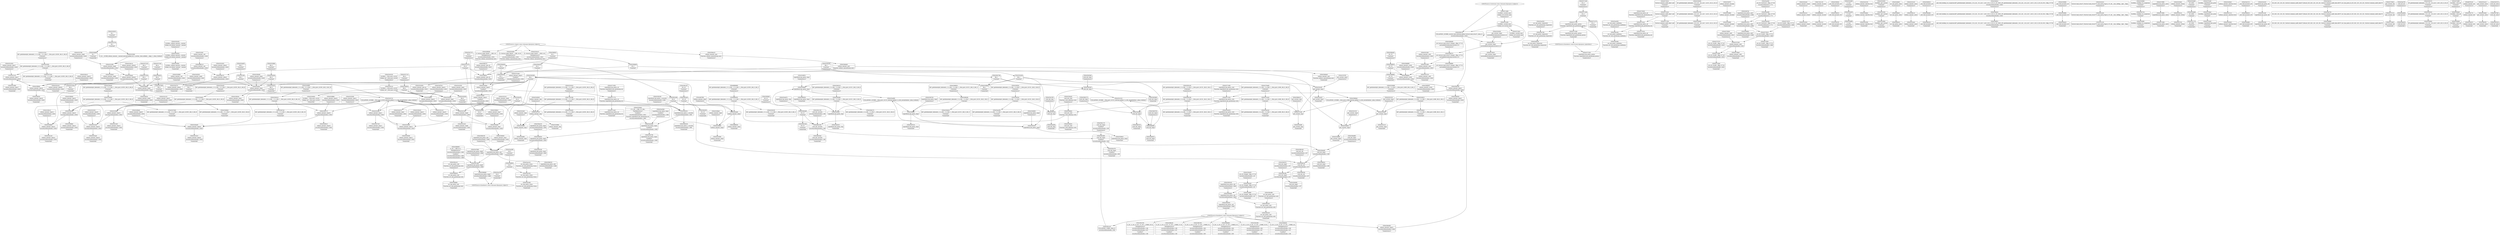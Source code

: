 digraph {
	CE0x55513c0 [shape=record,shape=Mrecord,label="{CE0x55513c0|i64*_getelementptr_inbounds_(_11_x_i64_,_11_x_i64_*___llvm_gcov_ctr205,_i64_0,_i64_9)|*Constant*|*SummSource*}"]
	CE0x556e8e0 [shape=record,shape=Mrecord,label="{CE0x556e8e0|selinux_umount:_mnt|Function::selinux_umount&Arg::mnt::}"]
	CE0x5571700 [shape=record,shape=Mrecord,label="{CE0x5571700|superblock_has_perm:_perms|Function::superblock_has_perm&Arg::perms::}"]
	CE0x5538cc0 [shape=record,shape=Mrecord,label="{CE0x5538cc0|selinux_umount:_tmp14|security/selinux/hooks.c,2650|*SummSource*}"]
	CE0x55abdb0 [shape=record,shape=Mrecord,label="{CE0x55abdb0|avc_has_perm:_tsid|Function::avc_has_perm&Arg::tsid::|*SummSink*}"]
	CE0x55acd50 [shape=record,shape=Mrecord,label="{CE0x55acd50|avc_has_perm:_auditdata|Function::avc_has_perm&Arg::auditdata::|*SummSource*}"]
	CE0x557eb20 [shape=record,shape=Mrecord,label="{CE0x557eb20|get_current:_tmp4|./arch/x86/include/asm/current.h,14|*SummSink*}"]
	CE0x55312a0 [shape=record,shape=Mrecord,label="{CE0x55312a0|cred_sid:_tmp}"]
	CE0x552dc10 [shape=record,shape=Mrecord,label="{CE0x552dc10|selinux_umount:_tobool1|security/selinux/hooks.c,2650|*SummSource*}"]
	CE0x55512e0 [shape=record,shape=Mrecord,label="{CE0x55512e0|i8*_getelementptr_inbounds_(_45_x_i8_,_45_x_i8_*_.str12,_i32_0,_i32_0)|*Constant*}"]
	CE0x5553910 [shape=record,shape=Mrecord,label="{CE0x5553910|i8_1|*Constant*|*SummSource*}"]
	CE0x556d920 [shape=record,shape=Mrecord,label="{CE0x556d920|i32_78|*Constant*}"]
	CE0x5534960 [shape=record,shape=Mrecord,label="{CE0x5534960|selinux_umount:_do.body|*SummSink*}"]
	CE0x556f020 [shape=record,shape=Mrecord,label="{CE0x556f020|i32_1|*Constant*|*SummSource*}"]
	CE0x5572f50 [shape=record,shape=Mrecord,label="{CE0x5572f50|_ret_i32_%call2,_!dbg_!27722|security/selinux/hooks.c,1866|*SummSink*}"]
	CE0x5554a30 [shape=record,shape=Mrecord,label="{CE0x5554a30|selinux_umount:_tmp5|security/selinux/hooks.c,2650}"]
	CE0x55355d0 [shape=record,shape=Mrecord,label="{CE0x55355d0|selinux_umount:_tmp11|security/selinux/hooks.c,2650|*SummSource*}"]
	CE0x5542e10 [shape=record,shape=Mrecord,label="{CE0x5542e10|selinux_umount:_if.end}"]
	CE0x556c2b0 [shape=record,shape=Mrecord,label="{CE0x556c2b0|0:_i32,_4:_i32,_8:_i32,_12:_i32,_:_CMRE_20,24_|*MultipleSource*|security/selinux/hooks.c,196|security/selinux/hooks.c,197|*LoadInst*|security/selinux/hooks.c,196}"]
	CE0x5572610 [shape=record,shape=Mrecord,label="{CE0x5572610|%struct.common_audit_data*_null|*Constant*|*SummSource*}"]
	CE0x55364d0 [shape=record,shape=Mrecord,label="{CE0x55364d0|selinux_umount:_tmp4|security/selinux/hooks.c,2650|*SummSource*}"]
	CE0x4dd8040 [shape=record,shape=Mrecord,label="{CE0x4dd8040|selinux_umount:_tmp2|*SummSink*}"]
	CE0x556e340 [shape=record,shape=Mrecord,label="{CE0x556e340|selinux_umount:_tmp21|security/selinux/hooks.c,2650}"]
	CE0x555ad00 [shape=record,shape=Mrecord,label="{CE0x555ad00|COLLAPSED:_GCMRE___llvm_gcov_ctr151_internal_global_2_x_i64_zeroinitializer:_elem_0:default:}"]
	CE0x5554b80 [shape=record,shape=Mrecord,label="{CE0x5554b80|i64*_getelementptr_inbounds_(_2_x_i64_,_2_x_i64_*___llvm_gcov_ctr98,_i64_0,_i64_1)|*Constant*|*SummSource*}"]
	CE0x55a7a80 [shape=record,shape=Mrecord,label="{CE0x55a7a80|superblock_has_perm:_tmp6|security/selinux/hooks.c,1866}"]
	CE0x556d570 [shape=record,shape=Mrecord,label="{CE0x556d570|_ret_%struct.task_struct*_%tmp4,_!dbg_!27714|./arch/x86/include/asm/current.h,14}"]
	CE0x5540170 [shape=record,shape=Mrecord,label="{CE0x5540170|selinux_umount:_tmp19|security/selinux/hooks.c,2650}"]
	CE0x5594310 [shape=record,shape=Mrecord,label="{CE0x5594310|i64*_getelementptr_inbounds_(_2_x_i64_,_2_x_i64_*___llvm_gcov_ctr151,_i64_0,_i64_0)|*Constant*|*SummSource*}"]
	CE0x55233f0 [shape=record,shape=Mrecord,label="{CE0x55233f0|selinux_umount:_tmp8|security/selinux/hooks.c,2650}"]
	CE0x5570350 [shape=record,shape=Mrecord,label="{CE0x5570350|selinux_umount:_tmp22|*LoadInst*|security/selinux/hooks.c,2652|*SummSink*}"]
	CE0x5538eb0 [shape=record,shape=Mrecord,label="{CE0x5538eb0|superblock_has_perm:_tmp1}"]
	CE0x5528400 [shape=record,shape=Mrecord,label="{CE0x5528400|i8*_getelementptr_inbounds_(_45_x_i8_,_45_x_i8_*_.str12,_i32_0,_i32_0)|*Constant*|*SummSink*}"]
	CE0x5551b10 [shape=record,shape=Mrecord,label="{CE0x5551b10|selinux_umount:_tmp20|security/selinux/hooks.c,2650|*SummSink*}"]
	CE0x553a140 [shape=record,shape=Mrecord,label="{CE0x553a140|selinux_umount:_tmp14|security/selinux/hooks.c,2650|*SummSink*}"]
	CE0x55b2e60 [shape=record,shape=Mrecord,label="{CE0x55b2e60|i64*_getelementptr_inbounds_(_2_x_i64_,_2_x_i64_*___llvm_gcov_ctr131,_i64_0,_i64_1)|*Constant*|*SummSink*}"]
	CE0x55bb880 [shape=record,shape=Mrecord,label="{CE0x55bb880|superblock_has_perm:_tmp6|security/selinux/hooks.c,1866|*SummSink*}"]
	CE0x553a9c0 [shape=record,shape=Mrecord,label="{CE0x553a9c0|i64*_getelementptr_inbounds_(_11_x_i64_,_11_x_i64_*___llvm_gcov_ctr205,_i64_0,_i64_8)|*Constant*}"]
	CE0x5520cd0 [shape=record,shape=Mrecord,label="{CE0x5520cd0|selinux_umount:_tmp1|*SummSource*}"]
	CE0x5543040 [shape=record,shape=Mrecord,label="{CE0x5543040|i64_0|*Constant*|*SummSink*}"]
	CE0x71b1120 [shape=record,shape=Mrecord,label="{CE0x71b1120|selinux_umount:_do.end|*SummSource*}"]
	CE0x55721b0 [shape=record,shape=Mrecord,label="{CE0x55721b0|superblock_has_perm:_perms|Function::superblock_has_perm&Arg::perms::|*SummSource*}"]
	CE0x55534a0 [shape=record,shape=Mrecord,label="{CE0x55534a0|selinux_umount:_tmp16|security/selinux/hooks.c,2650|*SummSink*}"]
	CE0x5558730 [shape=record,shape=Mrecord,label="{CE0x5558730|superblock_has_perm:_tmp2|*SummSource*}"]
	CE0x55590e0 [shape=record,shape=Mrecord,label="{CE0x55590e0|_call_void_mcount()_#3|*SummSource*}"]
	CE0x559cef0 [shape=record,shape=Mrecord,label="{CE0x559cef0|i32_0|*Constant*}"]
	CE0x5543a80 [shape=record,shape=Mrecord,label="{CE0x5543a80|selinux_umount:_tmp2}"]
	CE0x556e1c0 [shape=record,shape=Mrecord,label="{CE0x556e1c0|COLLAPSED:_GCMRE_current_task_external_global_%struct.task_struct*:_elem_0::|security/selinux/hooks.c,2650}"]
	CE0x553a6f0 [shape=record,shape=Mrecord,label="{CE0x553a6f0|i1_true|*Constant*|*SummSink*}"]
	CE0x557ec80 [shape=record,shape=Mrecord,label="{CE0x557ec80|GLOBAL:_current_task|Global_var:current_task}"]
	CE0x5542300 [shape=record,shape=Mrecord,label="{CE0x5542300|selinux_umount:_land.lhs.true|*SummSink*}"]
	CE0x556b240 [shape=record,shape=Mrecord,label="{CE0x556b240|cred_sid:_sid|security/selinux/hooks.c,197}"]
	CE0x554ee70 [shape=record,shape=Mrecord,label="{CE0x554ee70|selinux_umount:_tobool|security/selinux/hooks.c,2650}"]
	CE0x5552500 [shape=record,shape=Mrecord,label="{CE0x5552500|GLOBAL:_get_current|*Constant*}"]
	CE0x556fdf0 [shape=record,shape=Mrecord,label="{CE0x556fdf0|superblock_has_perm:_tmp2}"]
	CE0x5538b90 [shape=record,shape=Mrecord,label="{CE0x5538b90|selinux_umount:_tmp14|security/selinux/hooks.c,2650}"]
	CE0x5534f70 [shape=record,shape=Mrecord,label="{CE0x5534f70|selinux_umount:_do.body|*SummSource*}"]
	CE0x556e630 [shape=record,shape=Mrecord,label="{CE0x556e630|selinux_umount:_tmp21|security/selinux/hooks.c,2650|*SummSink*}"]
	CE0x55437c0 [shape=record,shape=Mrecord,label="{CE0x55437c0|COLLAPSED:_GCMRE___llvm_gcov_ctr205_internal_global_11_x_i64_zeroinitializer:_elem_0:default:}"]
	CE0x55afed0 [shape=record,shape=Mrecord,label="{CE0x55afed0|avc_has_perm:_entry|*SummSource*}"]
	CE0x5533ec0 [shape=record,shape=Mrecord,label="{CE0x5533ec0|i64_3|*Constant*|*SummSink*}"]
	CE0x5539bc0 [shape=record,shape=Mrecord,label="{CE0x5539bc0|selinux_umount:_tmp7|security/selinux/hooks.c,2650|*SummSource*}"]
	CE0x55301f0 [shape=record,shape=Mrecord,label="{CE0x55301f0|i64*_getelementptr_inbounds_(_11_x_i64_,_11_x_i64_*___llvm_gcov_ctr205,_i64_0,_i64_1)|*Constant*|*SummSink*}"]
	CE0x5552c20 [shape=record,shape=Mrecord,label="{CE0x5552c20|selinux_umount:_tmp15|security/selinux/hooks.c,2650|*SummSource*}"]
	CE0x5523c50 [shape=record,shape=Mrecord,label="{CE0x5523c50|selinux_umount:_entry|*SummSource*}"]
	CE0x554f1d0 [shape=record,shape=Mrecord,label="{CE0x554f1d0|selinux_umount:_tmp9|security/selinux/hooks.c,2650|*SummSource*}"]
	CE0x55bb600 [shape=record,shape=Mrecord,label="{CE0x55bb600|8:_i32,_:_CRE_8,12_|*MultipleSource*|security/selinux/hooks.c,1865|*LoadInst*|security/selinux/hooks.c,1865|security/selinux/hooks.c,1866}"]
	CE0x556ccf0 [shape=record,shape=Mrecord,label="{CE0x556ccf0|avc_has_perm:_ssid|Function::avc_has_perm&Arg::ssid::}"]
	CE0x55b0c30 [shape=record,shape=Mrecord,label="{CE0x55b0c30|_call_void_mcount()_#3|*SummSink*}"]
	CE0x55386b0 [shape=record,shape=Mrecord,label="{CE0x55386b0|selinux_umount:_tmp13|security/selinux/hooks.c,2650|*SummSink*}"]
	CE0x5594270 [shape=record,shape=Mrecord,label="{CE0x5594270|i64*_getelementptr_inbounds_(_2_x_i64_,_2_x_i64_*___llvm_gcov_ctr151,_i64_0,_i64_0)|*Constant*|*SummSink*}"]
	CE0x557c6d0 [shape=record,shape=Mrecord,label="{CE0x557c6d0|GLOBAL:_current_task|Global_var:current_task|*SummSource*}"]
	CE0x5555840 [shape=record,shape=Mrecord,label="{CE0x5555840|272:_i8*,_:_CRE_272,280_|*MultipleSource*|*LoadInst*|security/selinux/hooks.c,2652|Function::superblock_has_perm&Arg::sb::|security/selinux/hooks.c,1865}"]
	CE0x554ff70 [shape=record,shape=Mrecord,label="{CE0x554ff70|_call_void_lockdep_rcu_suspicious(i8*_getelementptr_inbounds_(_25_x_i8_,_25_x_i8_*_.str3,_i32_0,_i32_0),_i32_2650,_i8*_getelementptr_inbounds_(_45_x_i8_,_45_x_i8_*_.str12,_i32_0,_i32_0))_#10,_!dbg_!27729|security/selinux/hooks.c,2650|*SummSink*}"]
	CE0x5530a20 [shape=record,shape=Mrecord,label="{CE0x5530a20|_call_void_mcount()_#3|*SummSink*}"]
	CE0x552ca30 [shape=record,shape=Mrecord,label="{CE0x552ca30|%struct.task_struct*_(%struct.task_struct**)*_asm_movq_%gs:$_1:P_,$0_,_r,im,_dirflag_,_fpsr_,_flags_}"]
	CE0x55235b0 [shape=record,shape=Mrecord,label="{CE0x55235b0|0:_i8,_:_GCMR_selinux_umount.__warned_internal_global_i8_0,_section_.data.unlikely_,_align_1:_elem_0:default:}"]
	CE0x5593bd0 [shape=record,shape=Mrecord,label="{CE0x5593bd0|superblock_has_perm:_call|security/selinux/hooks.c,1863}"]
	CE0x5550880 [shape=record,shape=Mrecord,label="{CE0x5550880|GLOBAL:_lockdep_rcu_suspicious|*Constant*|*SummSource*}"]
	CE0x55b1460 [shape=record,shape=Mrecord,label="{CE0x55b1460|i32_0|*Constant*}"]
	CE0x5572910 [shape=record,shape=Mrecord,label="{CE0x5572910|_ret_i32_%call2,_!dbg_!27722|security/selinux/hooks.c,1866}"]
	CE0x5543750 [shape=record,shape=Mrecord,label="{CE0x5543750|selinux_umount:_tmp}"]
	CE0x5572a20 [shape=record,shape=Mrecord,label="{CE0x5572a20|superblock_has_perm:_ad|Function::superblock_has_perm&Arg::ad::}"]
	CE0x55a37d0 [shape=record,shape=Mrecord,label="{CE0x55a37d0|superblock_has_perm:_tmp4|*LoadInst*|security/selinux/hooks.c,1865|*SummSink*}"]
	CE0x55b0700 [shape=record,shape=Mrecord,label="{CE0x55b0700|cred_sid:_tmp3|*SummSource*}"]
	CE0x55b1040 [shape=record,shape=Mrecord,label="{CE0x55b1040|i32_22|*Constant*|*SummSink*}"]
	CE0x554e460 [shape=record,shape=Mrecord,label="{CE0x554e460|cred_sid:_tmp|*SummSink*}"]
	CE0x555cd30 [shape=record,shape=Mrecord,label="{CE0x555cd30|i64*_getelementptr_inbounds_(_11_x_i64_,_11_x_i64_*___llvm_gcov_ctr205,_i64_0,_i64_9)|*Constant*}"]
	CE0x554fe50 [shape=record,shape=Mrecord,label="{CE0x554fe50|_call_void_lockdep_rcu_suspicious(i8*_getelementptr_inbounds_(_25_x_i8_,_25_x_i8_*_.str3,_i32_0,_i32_0),_i32_2650,_i8*_getelementptr_inbounds_(_45_x_i8_,_45_x_i8_*_.str12,_i32_0,_i32_0))_#10,_!dbg_!27729|security/selinux/hooks.c,2650}"]
	CE0x556c910 [shape=record,shape=Mrecord,label="{CE0x556c910|cred_sid:_tmp6|security/selinux/hooks.c,197|*SummSource*}"]
	CE0x5570fd0 [shape=record,shape=Mrecord,label="{CE0x5570fd0|superblock_has_perm:_entry|*SummSource*}"]
	CE0x5571460 [shape=record,shape=Mrecord,label="{CE0x5571460|superblock_has_perm:_cred|Function::superblock_has_perm&Arg::cred::|*SummSource*}"]
	CE0x557c8c0 [shape=record,shape=Mrecord,label="{CE0x557c8c0|GLOBAL:_current_task|Global_var:current_task|*SummSink*}"]
	CE0x5530860 [shape=record,shape=Mrecord,label="{CE0x5530860|_call_void_mcount()_#3}"]
	CE0x5572d00 [shape=record,shape=Mrecord,label="{CE0x5572d00|_ret_i32_%call5,_!dbg_!27742|security/selinux/hooks.c,2652}"]
	CE0x5540810 [shape=record,shape=Mrecord,label="{CE0x5540810|selinux_umount:_tmp19|security/selinux/hooks.c,2650|*SummSink*}"]
	CE0x5528300 [shape=record,shape=Mrecord,label="{CE0x5528300|i8*_getelementptr_inbounds_(_45_x_i8_,_45_x_i8_*_.str12,_i32_0,_i32_0)|*Constant*|*SummSource*}"]
	CE0x5534210 [shape=record,shape=Mrecord,label="{CE0x5534210|selinux_umount:_if.then}"]
	CE0x554f7e0 [shape=record,shape=Mrecord,label="{CE0x554f7e0|selinux_umount:_tmp10|security/selinux/hooks.c,2650|*SummSource*}"]
	CE0x5588da0 [shape=record,shape=Mrecord,label="{CE0x5588da0|COLLAPSED:_GCMRE___llvm_gcov_ctr98_internal_global_2_x_i64_zeroinitializer:_elem_0:default:}"]
	CE0x5550a80 [shape=record,shape=Mrecord,label="{CE0x5550a80|i32_2650|*Constant*}"]
	CE0x55ac920 [shape=record,shape=Mrecord,label="{CE0x55ac920|avc_has_perm:_requested|Function::avc_has_perm&Arg::requested::|*SummSource*}"]
	CE0x556d4d0 [shape=record,shape=Mrecord,label="{CE0x556d4d0|_ret_%struct.task_struct*_%tmp4,_!dbg_!27714|./arch/x86/include/asm/current.h,14|*SummSource*}"]
	CE0x5570cd0 [shape=record,shape=Mrecord,label="{CE0x5570cd0|GLOBAL:_superblock_has_perm|*Constant*|*SummSource*}"]
	CE0x5529900 [shape=record,shape=Mrecord,label="{CE0x5529900|i64*_getelementptr_inbounds_(_11_x_i64_,_11_x_i64_*___llvm_gcov_ctr205,_i64_0,_i64_6)|*Constant*}"]
	CE0x55428f0 [shape=record,shape=Mrecord,label="{CE0x55428f0|i32_0|*Constant*|*SummSink*}"]
	CE0x5558160 [shape=record,shape=Mrecord,label="{CE0x5558160|superblock_has_perm:_s_security|security/selinux/hooks.c,1865|*SummSource*}"]
	CE0x5570180 [shape=record,shape=Mrecord,label="{CE0x5570180|selinux_umount:_tmp22|*LoadInst*|security/selinux/hooks.c,2652|*SummSource*}"]
	CE0x554e4d0 [shape=record,shape=Mrecord,label="{CE0x554e4d0|cred_sid:_tmp2}"]
	CE0x5538e40 [shape=record,shape=Mrecord,label="{CE0x5538e40|i64*_getelementptr_inbounds_(_2_x_i64_,_2_x_i64_*___llvm_gcov_ctr151,_i64_0,_i64_1)|*Constant*|*SummSink*}"]
	CE0x5572790 [shape=record,shape=Mrecord,label="{CE0x5572790|%struct.common_audit_data*_null|*Constant*|*SummSink*}"]
	CE0x556b0c0 [shape=record,shape=Mrecord,label="{CE0x556b0c0|cred_sid:_tmp5|security/selinux/hooks.c,196|*SummSink*}"]
	CE0x55284e0 [shape=record,shape=Mrecord,label="{CE0x55284e0|selinux_umount:_land.lhs.true2|*SummSource*}"]
	CE0x5558dc0 [shape=record,shape=Mrecord,label="{CE0x5558dc0|superblock_has_perm:_tmp3|*SummSink*}"]
	CE0x55543c0 [shape=record,shape=Mrecord,label="{CE0x55543c0|get_current:_tmp4|./arch/x86/include/asm/current.h,14}"]
	CE0x552b9e0 [shape=record,shape=Mrecord,label="{CE0x552b9e0|cred_sid:_cred|Function::cred_sid&Arg::cred::}"]
	CE0x556be40 [shape=record,shape=Mrecord,label="{CE0x556be40|0:_i32,_4:_i32,_8:_i32,_12:_i32,_:_CMRE_12,16_|*MultipleSource*|security/selinux/hooks.c,196|security/selinux/hooks.c,197|*LoadInst*|security/selinux/hooks.c,196}"]
	CE0x5538f20 [shape=record,shape=Mrecord,label="{CE0x5538f20|superblock_has_perm:_tmp1|*SummSource*}"]
	CE0x558e910 [shape=record,shape=Mrecord,label="{CE0x558e910|_call_void_mcount()_#3}"]
	CE0x5571350 [shape=record,shape=Mrecord,label="{CE0x5571350|superblock_has_perm:_cred|Function::superblock_has_perm&Arg::cred::}"]
	CE0x5533fc0 [shape=record,shape=Mrecord,label="{CE0x5533fc0|selinux_umount:_tmp4|security/selinux/hooks.c,2650}"]
	CE0x55b1c70 [shape=record,shape=Mrecord,label="{CE0x55b1c70|cred_sid:_tmp4|*LoadInst*|security/selinux/hooks.c,196|*SummSource*}"]
	CE0x5529420 [shape=record,shape=Mrecord,label="{CE0x5529420|selinux_umount:_tmp12|security/selinux/hooks.c,2650|*SummSource*}"]
	CE0x552ccb0 [shape=record,shape=Mrecord,label="{CE0x552ccb0|superblock_has_perm:_bb}"]
	CE0x5532430 [shape=record,shape=Mrecord,label="{CE0x5532430|selinux_umount:_tmp6|security/selinux/hooks.c,2650|*SummSink*}"]
	CE0x553fb40 [shape=record,shape=Mrecord,label="{CE0x553fb40|selinux_umount:_tmp18|security/selinux/hooks.c,2650}"]
	CE0x55709a0 [shape=record,shape=Mrecord,label="{CE0x55709a0|selinux_umount:_call5|security/selinux/hooks.c,2652|*SummSink*}"]
	CE0x5552c90 [shape=record,shape=Mrecord,label="{CE0x5552c90|selinux_umount:_tmp15|security/selinux/hooks.c,2650|*SummSink*}"]
	CE0x4dd8110 [shape=record,shape=Mrecord,label="{CE0x4dd8110|selinux_umount:_call|security/selinux/hooks.c,2650}"]
	CE0x559caa0 [shape=record,shape=Mrecord,label="{CE0x559caa0|i32_16|*Constant*}"]
	CE0x5535d20 [shape=record,shape=Mrecord,label="{CE0x5535d20|GLOBAL:_selinux_umount.__warned|Global_var:selinux_umount.__warned}"]
	CE0x555a700 [shape=record,shape=Mrecord,label="{CE0x555a700|cred_sid:_tmp|*SummSource*}"]
	CE0x55b1b90 [shape=record,shape=Mrecord,label="{CE0x55b1b90|cred_sid:_tmp4|*LoadInst*|security/selinux/hooks.c,196}"]
	CE0x55acf40 [shape=record,shape=Mrecord,label="{CE0x55acf40|_ret_i32_%retval.0,_!dbg_!27728|security/selinux/avc.c,775|*SummSource*}"]
	CE0x55b01e0 [shape=record,shape=Mrecord,label="{CE0x55b01e0|cred_sid:_tmp2|*SummSink*}"]
	CE0x55531b0 [shape=record,shape=Mrecord,label="{CE0x55531b0|selinux_umount:_tmp16|security/selinux/hooks.c,2650}"]
	CE0x5533a50 [shape=record,shape=Mrecord,label="{CE0x5533a50|i64*_getelementptr_inbounds_(_11_x_i64_,_11_x_i64_*___llvm_gcov_ctr205,_i64_0,_i64_0)|*Constant*|*SummSink*}"]
	CE0x556b780 [shape=record,shape=Mrecord,label="{CE0x556b780|0:_i32,_4:_i32,_8:_i32,_12:_i32,_:_CMRE_0,4_|*MultipleSource*|security/selinux/hooks.c,196|security/selinux/hooks.c,197|*LoadInst*|security/selinux/hooks.c,196}"]
	CE0x5537a20 [shape=record,shape=Mrecord,label="{CE0x5537a20|i64_5|*Constant*|*SummSource*}"]
	CE0x556c980 [shape=record,shape=Mrecord,label="{CE0x556c980|cred_sid:_tmp6|security/selinux/hooks.c,197|*SummSink*}"]
	CE0x5572020 [shape=record,shape=Mrecord,label="{CE0x5572020|superblock_has_perm:_ad|Function::superblock_has_perm&Arg::ad::|*SummSink*}"]
	CE0x552b2b0 [shape=record,shape=Mrecord,label="{CE0x552b2b0|get_current:_tmp4|./arch/x86/include/asm/current.h,14|*SummSource*}"]
	CE0x5572280 [shape=record,shape=Mrecord,label="{CE0x5572280|superblock_has_perm:_perms|Function::superblock_has_perm&Arg::perms::|*SummSink*}"]
	CE0x5570e40 [shape=record,shape=Mrecord,label="{CE0x5570e40|GLOBAL:_superblock_has_perm|*Constant*|*SummSink*}"]
	CE0x5535e30 [shape=record,shape=Mrecord,label="{CE0x5535e30|GLOBAL:_selinux_umount.__warned|Global_var:selinux_umount.__warned|*SummSource*}"]
	CE0x55aced0 [shape=record,shape=Mrecord,label="{CE0x55aced0|avc_has_perm:_auditdata|Function::avc_has_perm&Arg::auditdata::|*SummSink*}"]
	CE0x71b1210 [shape=record,shape=Mrecord,label="{CE0x71b1210|selinux_umount:_do.end|*SummSink*}"]
	CE0x55b0170 [shape=record,shape=Mrecord,label="{CE0x55b0170|cred_sid:_tmp2|*SummSource*}"]
	CE0x5553330 [shape=record,shape=Mrecord,label="{CE0x5553330|selinux_umount:_tmp16|security/selinux/hooks.c,2650|*SummSource*}"]
	CE0x5588e10 [shape=record,shape=Mrecord,label="{CE0x5588e10|get_current:_tmp|*SummSource*}"]
	CE0x55a3390 [shape=record,shape=Mrecord,label="{CE0x55a3390|superblock_has_perm:_tmp4|*LoadInst*|security/selinux/hooks.c,1865}"]
	CE0x55308d0 [shape=record,shape=Mrecord,label="{CE0x55308d0|_call_void_mcount()_#3|*SummSource*}"]
	CE0x556f8c0 [shape=record,shape=Mrecord,label="{CE0x556f8c0|selinux_umount:_mnt_sb|security/selinux/hooks.c,2652}"]
	CE0x556f3d0 [shape=record,shape=Mrecord,label="{CE0x556f3d0|8:_%struct.super_block*,_:_CRE_0,8_|*MultipleSource*|security/selinux/hooks.c,2652|Function::selinux_umount&Arg::mnt::}"]
	CE0x5542230 [shape=record,shape=Mrecord,label="{CE0x5542230|selinux_umount:_land.lhs.true|*SummSource*}"]
	CE0x55b2ce0 [shape=record,shape=Mrecord,label="{CE0x55b2ce0|i64*_getelementptr_inbounds_(_2_x_i64_,_2_x_i64_*___llvm_gcov_ctr131,_i64_0,_i64_1)|*Constant*|*SummSource*}"]
	CE0x556eeb0 [shape=record,shape=Mrecord,label="{CE0x556eeb0|i32_1|*Constant*}"]
	CE0x55acc00 [shape=record,shape=Mrecord,label="{CE0x55acc00|avc_has_perm:_auditdata|Function::avc_has_perm&Arg::auditdata::}"]
	CE0x55508f0 [shape=record,shape=Mrecord,label="{CE0x55508f0|GLOBAL:_lockdep_rcu_suspicious|*Constant*|*SummSink*}"]
	CE0x557ee30 [shape=record,shape=Mrecord,label="{CE0x557ee30|i64*_getelementptr_inbounds_(_2_x_i64_,_2_x_i64_*___llvm_gcov_ctr98,_i64_0,_i64_0)|*Constant*}"]
	CE0x5532190 [shape=record,shape=Mrecord,label="{CE0x5532190|selinux_umount:_tmp6|security/selinux/hooks.c,2650}"]
	CE0x5571ae0 [shape=record,shape=Mrecord,label="{CE0x5571ae0|superblock_has_perm:_sb|Function::superblock_has_perm&Arg::sb::|*SummSink*}"]
	CE0x55af540 [shape=record,shape=Mrecord,label="{CE0x55af540|i64*_getelementptr_inbounds_(_2_x_i64_,_2_x_i64_*___llvm_gcov_ctr131,_i64_0,_i64_0)|*Constant*}"]
	CE0x55a7970 [shape=record,shape=Mrecord,label="{CE0x55a7970|superblock_has_perm:_call2|security/selinux/hooks.c,1866}"]
	CE0x5552800 [shape=record,shape=Mrecord,label="{CE0x5552800|GLOBAL:_get_current|*Constant*|*SummSink*}"]
	CE0x55bab20 [shape=record,shape=Mrecord,label="{CE0x55bab20|superblock_has_perm:_tmp5|security/selinux/hooks.c,1865}"]
	CE0x554f6b0 [shape=record,shape=Mrecord,label="{CE0x554f6b0|selinux_umount:_tmp10|security/selinux/hooks.c,2650}"]
	CE0x5551550 [shape=record,shape=Mrecord,label="{CE0x5551550|i64*_getelementptr_inbounds_(_11_x_i64_,_11_x_i64_*___llvm_gcov_ctr205,_i64_0,_i64_9)|*Constant*|*SummSink*}"]
	CE0x55550e0 [shape=record,shape=Mrecord,label="{CE0x55550e0|get_current:_tmp2}"]
	CE0x55afd90 [shape=record,shape=Mrecord,label="{CE0x55afd90|i32_(i32,_i32,_i16,_i32,_%struct.common_audit_data*)*_bitcast_(i32_(i32,_i32,_i16,_i32,_%struct.common_audit_data.495*)*_avc_has_perm_to_i32_(i32,_i32,_i16,_i32,_%struct.common_audit_data*)*)|*Constant*|*SummSink*}"]
	CE0x556da40 [shape=record,shape=Mrecord,label="{CE0x556da40|i32_78|*Constant*|*SummSource*}"]
	CE0x5558c30 [shape=record,shape=Mrecord,label="{CE0x5558c30|superblock_has_perm:_tmp3}"]
	CE0x556b940 [shape=record,shape=Mrecord,label="{CE0x556b940|0:_i32,_4:_i32,_8:_i32,_12:_i32,_:_CMRE_4,8_|*MultipleSource*|security/selinux/hooks.c,196|security/selinux/hooks.c,197|*LoadInst*|security/selinux/hooks.c,196}"]
	CE0x5533c30 [shape=record,shape=Mrecord,label="{CE0x5533c30|selinux_umount:_tobool1|security/selinux/hooks.c,2650|*SummSink*}"]
	CE0x55351c0 [shape=record,shape=Mrecord,label="{CE0x55351c0|selinux_umount:_tmp10|security/selinux/hooks.c,2650|*SummSink*}"]
	CE0x5573720 [shape=record,shape=Mrecord,label="{CE0x5573720|get_current:_bb}"]
	CE0x556aa80 [shape=record,shape=Mrecord,label="{CE0x556aa80|cred_sid:_tmp5|security/selinux/hooks.c,196}"]
	CE0x5524be0 [shape=record,shape=Mrecord,label="{CE0x5524be0|selinux_umount:_land.lhs.true}"]
	CE0x556dc10 [shape=record,shape=Mrecord,label="{CE0x556dc10|selinux_umount:_mnt_sb|security/selinux/hooks.c,2652|*SummSource*}"]
	CE0x55591f0 [shape=record,shape=Mrecord,label="{CE0x55591f0|_call_void_mcount()_#3|*SummSink*}"]
	CE0x55b2780 [shape=record,shape=Mrecord,label="{CE0x55b2780|i64_1|*Constant*}"]
	CE0x5534c80 [shape=record,shape=Mrecord,label="{CE0x5534c80|i64_1|*Constant*}"]
	CE0x55432f0 [shape=record,shape=Mrecord,label="{CE0x55432f0|selinux_umount:_tmp5|security/selinux/hooks.c,2650|*SummSource*}"]
	CE0x55aea20 [shape=record,shape=Mrecord,label="{CE0x55aea20|cred_sid:_bb|*SummSink*}"]
	CE0x5526da0 [shape=record,shape=Mrecord,label="{CE0x5526da0|selinux_umount:_tmp3|*SummSource*}"]
	CE0x55b0b20 [shape=record,shape=Mrecord,label="{CE0x55b0b20|_call_void_mcount()_#3|*SummSource*}"]
	CE0x5550e80 [shape=record,shape=Mrecord,label="{CE0x5550e80|i32_2650|*Constant*|*SummSource*}"]
	CE0x5554880 [shape=record,shape=Mrecord,label="{CE0x5554880|get_current:_tmp3|*SummSink*}"]
	CE0x55b1d70 [shape=record,shape=Mrecord,label="{CE0x55b1d70|cred_sid:_tmp4|*LoadInst*|security/selinux/hooks.c,196|*SummSink*}"]
	CE0x5533990 [shape=record,shape=Mrecord,label="{CE0x5533990|selinux_umount:_tmp|*SummSink*}"]
	CE0x5540410 [shape=record,shape=Mrecord,label="{CE0x5540410|i64*_getelementptr_inbounds_(_11_x_i64_,_11_x_i64_*___llvm_gcov_ctr205,_i64_0,_i64_10)|*Constant*}"]
	CE0x5572b30 [shape=record,shape=Mrecord,label="{CE0x5572b30|superblock_has_perm:_ad|Function::superblock_has_perm&Arg::ad::|*SummSource*}"]
	CE0x556ea10 [shape=record,shape=Mrecord,label="{CE0x556ea10|selinux_umount:_mnt|Function::selinux_umount&Arg::mnt::|*SummSource*}"]
	CE0x556b9d0 [shape=record,shape=Mrecord,label="{CE0x556b9d0|0:_i32,_4:_i32,_8:_i32,_12:_i32,_:_CMRE_8,12_|*MultipleSource*|security/selinux/hooks.c,196|security/selinux/hooks.c,197|*LoadInst*|security/selinux/hooks.c,196}"]
	CE0x5550640 [shape=record,shape=Mrecord,label="{CE0x5550640|i8*_getelementptr_inbounds_(_25_x_i8_,_25_x_i8_*_.str3,_i32_0,_i32_0)|*Constant*|*SummSink*}"]
	CE0x5553e10 [shape=record,shape=Mrecord,label="{CE0x5553e10|8:_%struct.super_block*,_:_CRE_8,16_|*MultipleSource*|security/selinux/hooks.c,2652|Function::selinux_umount&Arg::mnt::}"]
	CE0x554e2e0 [shape=record,shape=Mrecord,label="{CE0x554e2e0|i64*_getelementptr_inbounds_(_2_x_i64_,_2_x_i64_*___llvm_gcov_ctr98,_i64_0,_i64_0)|*Constant*|*SummSink*}"]
	CE0x554e540 [shape=record,shape=Mrecord,label="{CE0x554e540|cred_sid:_tmp1}"]
	CE0x55375a0 [shape=record,shape=Mrecord,label="{CE0x55375a0|i64_4|*Constant*|*SummSource*}"]
	CE0x5540a00 [shape=record,shape=Mrecord,label="{CE0x5540a00|selinux_umount:_tmp20|security/selinux/hooks.c,2650}"]
	CE0x5573190 [shape=record,shape=Mrecord,label="{CE0x5573190|get_current:_tmp}"]
	CE0x5533bc0 [shape=record,shape=Mrecord,label="{CE0x5533bc0|i64*_getelementptr_inbounds_(_2_x_i64_,_2_x_i64_*___llvm_gcov_ctr98,_i64_0,_i64_1)|*Constant*|*SummSink*}"]
	CE0x5570850 [shape=record,shape=Mrecord,label="{CE0x5570850|selinux_umount:_call5|security/selinux/hooks.c,2652|*SummSource*}"]
	CE0x5550320 [shape=record,shape=Mrecord,label="{CE0x5550320|i8*_getelementptr_inbounds_(_25_x_i8_,_25_x_i8_*_.str3,_i32_0,_i32_0)|*Constant*}"]
	CE0x55bb520 [shape=record,shape=Mrecord,label="{CE0x55bb520|superblock_has_perm:_sid1|security/selinux/hooks.c,1866|*SummSink*}"]
	CE0x4dd7fd0 [shape=record,shape=Mrecord,label="{CE0x4dd7fd0|selinux_umount:_tmp2|*SummSource*}"]
	CE0x552d5e0 [shape=record,shape=Mrecord,label="{CE0x552d5e0|selinux_umount:_tmp8|security/selinux/hooks.c,2650|*SummSink*}"]
	CE0x5552630 [shape=record,shape=Mrecord,label="{CE0x5552630|GLOBAL:_get_current|*Constant*|*SummSource*}"]
	CE0x554e7c0 [shape=record,shape=Mrecord,label="{CE0x554e7c0|_call_void_mcount()_#3|*SummSource*}"]
	CE0x557abf0 [shape=record,shape=Mrecord,label="{CE0x557abf0|GLOBAL:_cred_sid|*Constant*|*SummSource*}"]
	CE0x552bb20 [shape=record,shape=Mrecord,label="{CE0x552bb20|cred_sid:_cred|Function::cred_sid&Arg::cred::|*SummSink*}"]
	CE0x552daa0 [shape=record,shape=Mrecord,label="{CE0x552daa0|selinux_umount:_tobool1|security/selinux/hooks.c,2650}"]
	CE0x553ad80 [shape=record,shape=Mrecord,label="{CE0x553ad80|selinux_umount:_tmp1|*SummSink*}"]
	CE0x5558d00 [shape=record,shape=Mrecord,label="{CE0x5558d00|superblock_has_perm:_tmp3|*SummSource*}"]
	CE0x556c4d0 [shape=record,shape=Mrecord,label="{CE0x556c4d0|cred_sid:_tmp6|security/selinux/hooks.c,197}"]
	CE0x5524b70 [shape=record,shape=Mrecord,label="{CE0x5524b70|selinux_umount:_bb|*SummSink*}"]
	CE0x5551990 [shape=record,shape=Mrecord,label="{CE0x5551990|selinux_umount:_tmp17|security/selinux/hooks.c,2650|*SummSink*}"]
	CE0x556dd90 [shape=record,shape=Mrecord,label="{CE0x556dd90|selinux_umount:_cred4|security/selinux/hooks.c,2650|*SummSource*}"]
	CE0x55b0fa0 [shape=record,shape=Mrecord,label="{CE0x55b0fa0|i32_22|*Constant*|*SummSource*}"]
	CE0x5543830 [shape=record,shape=Mrecord,label="{CE0x5543830|selinux_umount:_tmp|*SummSource*}"]
	CE0x55badb0 [shape=record,shape=Mrecord,label="{CE0x55badb0|superblock_has_perm:_sid1|security/selinux/hooks.c,1866}"]
	CE0x5532890 [shape=record,shape=Mrecord,label="{CE0x5532890|selinux_umount:_tmp3|*SummSink*}"]
	CE0x55587a0 [shape=record,shape=Mrecord,label="{CE0x55587a0|superblock_has_perm:_tmp2|*SummSink*}"]
	CE0x55af9c0 [shape=record,shape=Mrecord,label="{CE0x55af9c0|avc_has_perm:_entry}"]
	CE0x5550570 [shape=record,shape=Mrecord,label="{CE0x5550570|i8*_getelementptr_inbounds_(_25_x_i8_,_25_x_i8_*_.str3,_i32_0,_i32_0)|*Constant*|*SummSource*}"]
	CE0x5571e70 [shape=record,shape=Mrecord,label="{CE0x5571e70|i32_4|*Constant*|*SummSink*}"]
	CE0x5530260 [shape=record,shape=Mrecord,label="{CE0x5530260|i64_1|*Constant*}"]
	CE0x5551170 [shape=record,shape=Mrecord,label="{CE0x5551170|i32_2650|*Constant*|*SummSink*}"]
	"CONST[source:2(external),value:2(dynamic)][purpose:{subject}]"
	CE0x55af5e0 [shape=record,shape=Mrecord,label="{CE0x55af5e0|i64*_getelementptr_inbounds_(_2_x_i64_,_2_x_i64_*___llvm_gcov_ctr131,_i64_0,_i64_0)|*Constant*|*SummSource*}"]
	CE0x5571770 [shape=record,shape=Mrecord,label="{CE0x5571770|superblock_has_perm:_sb|Function::superblock_has_perm&Arg::sb::}"]
	CE0x552ba50 [shape=record,shape=Mrecord,label="{CE0x552ba50|cred_sid:_cred|Function::cred_sid&Arg::cred::|*SummSource*}"]
	CE0x5540ba0 [shape=record,shape=Mrecord,label="{CE0x5540ba0|selinux_umount:_tmp20|security/selinux/hooks.c,2650|*SummSource*}"]
	CE0x55b1500 [shape=record,shape=Mrecord,label="{CE0x55b1500|cred_sid:_security|security/selinux/hooks.c,196}"]
	CE0x5537840 [shape=record,shape=Mrecord,label="{CE0x5537840|i64*_getelementptr_inbounds_(_11_x_i64_,_11_x_i64_*___llvm_gcov_ctr205,_i64_0,_i64_6)|*Constant*|*SummSink*}"]
	CE0x5550750 [shape=record,shape=Mrecord,label="{CE0x5550750|GLOBAL:_lockdep_rcu_suspicious|*Constant*}"]
	CE0x5588350 [shape=record,shape=Mrecord,label="{CE0x5588350|superblock_has_perm:_tmp1|*SummSink*}"]
	CE0x55244a0 [shape=record,shape=Mrecord,label="{CE0x55244a0|selinux_umount:_entry|*SummSink*}"]
	CE0x5572d70 [shape=record,shape=Mrecord,label="{CE0x5572d70|_ret_i32_%call2,_!dbg_!27722|security/selinux/hooks.c,1866|*SummSource*}"]
	CE0x556ce50 [shape=record,shape=Mrecord,label="{CE0x556ce50|avc_has_perm:_ssid|Function::avc_has_perm&Arg::ssid::|*SummSink*}"]
	CE0x55afc20 [shape=record,shape=Mrecord,label="{CE0x55afc20|i32_(i32,_i32,_i16,_i32,_%struct.common_audit_data*)*_bitcast_(i32_(i32,_i32,_i16,_i32,_%struct.common_audit_data.495*)*_avc_has_perm_to_i32_(i32,_i32,_i16,_i32,_%struct.common_audit_data*)*)|*Constant*|*SummSource*}"]
	CE0x55ae440 [shape=record,shape=Mrecord,label="{CE0x55ae440|_ret_i32_%retval.0,_!dbg_!27728|security/selinux/avc.c,775|*SummSink*}"]
	CE0x552cb10 [shape=record,shape=Mrecord,label="{CE0x552cb10|%struct.task_struct*_(%struct.task_struct**)*_asm_movq_%gs:$_1:P_,$0_,_r,im,_dirflag_,_fpsr_,_flags_|*SummSource*}"]
	CE0x55406f0 [shape=record,shape=Mrecord,label="{CE0x55406f0|i64*_getelementptr_inbounds_(_11_x_i64_,_11_x_i64_*___llvm_gcov_ctr205,_i64_0,_i64_10)|*Constant*|*SummSource*}"]
	CE0x55385d0 [shape=record,shape=Mrecord,label="{CE0x55385d0|selinux_umount:_tmp13|security/selinux/hooks.c,2650}"]
	CE0x556abe0 [shape=record,shape=Mrecord,label="{CE0x556abe0|i32_1|*Constant*}"]
	CE0x55b3180 [shape=record,shape=Mrecord,label="{CE0x55b3180|i64*_getelementptr_inbounds_(_2_x_i64_,_2_x_i64_*___llvm_gcov_ctr131,_i64_0,_i64_1)|*Constant*}"]
	CE0x5553da0 [shape=record,shape=Mrecord,label="{CE0x5553da0|selinux_umount:_tmp22|*LoadInst*|security/selinux/hooks.c,2652}"]
	CE0x55407a0 [shape=record,shape=Mrecord,label="{CE0x55407a0|i64*_getelementptr_inbounds_(_11_x_i64_,_11_x_i64_*___llvm_gcov_ctr205,_i64_0,_i64_10)|*Constant*|*SummSink*}"]
	CE0x556b1d0 [shape=record,shape=Mrecord,label="{CE0x556b1d0|cred_sid:_sid|security/selinux/hooks.c,197|*SummSource*}"]
	CE0x55ac1f0 [shape=record,shape=Mrecord,label="{CE0x55ac1f0|i16_5|*Constant*|*SummSink*}"]
	CE0x5551eb0 [shape=record,shape=Mrecord,label="{CE0x5551eb0|selinux_umount:_call3|security/selinux/hooks.c,2650}"]
	CE0x55734a0 [shape=record,shape=Mrecord,label="{CE0x55734a0|_ret_i32_%call5,_!dbg_!27742|security/selinux/hooks.c,2652|*SummSink*}"]
	CE0x5538940 [shape=record,shape=Mrecord,label="{CE0x5538940|i64*_getelementptr_inbounds_(_11_x_i64_,_11_x_i64_*___llvm_gcov_ctr205,_i64_0,_i64_8)|*Constant*|*SummSink*}"]
	"CONST[source:0(mediator),value:2(dynamic)][purpose:{object}]"
	CE0x55b04d0 [shape=record,shape=Mrecord,label="{CE0x55b04d0|i32_22|*Constant*}"]
	CE0x5533db0 [shape=record,shape=Mrecord,label="{CE0x5533db0|i64_3|*Constant*|*SummSource*}"]
	CE0x6b96820 [shape=record,shape=Mrecord,label="{CE0x6b96820|selinux_umount:_do.end}"]
	CE0x55ae5f0 [shape=record,shape=Mrecord,label="{CE0x55ae5f0|i64*_getelementptr_inbounds_(_2_x_i64_,_2_x_i64_*___llvm_gcov_ctr131,_i64_0,_i64_0)|*Constant*|*SummSink*}"]
	CE0x55547e0 [shape=record,shape=Mrecord,label="{CE0x55547e0|get_current:_tmp3|*SummSource*}"]
	CE0x55ac6d0 [shape=record,shape=Mrecord,label="{CE0x55ac6d0|_ret_i32_%retval.0,_!dbg_!27728|security/selinux/avc.c,775}"]
	CE0x554dc50 [shape=record,shape=Mrecord,label="{CE0x554dc50|superblock_has_perm:_tmp|*SummSink*}"]
	CE0x553a580 [shape=record,shape=Mrecord,label="{CE0x553a580|i1_true|*Constant*|*SummSource*}"]
	"CONST[source:1(input),value:2(dynamic)][purpose:{object}]"
	CE0x55ac7b0 [shape=record,shape=Mrecord,label="{CE0x55ac7b0|avc_has_perm:_requested|Function::avc_has_perm&Arg::requested::}"]
	CE0x55b00c0 [shape=record,shape=Mrecord,label="{CE0x55b00c0|avc_has_perm:_entry|*SummSink*}"]
	CE0x5588580 [shape=record,shape=Mrecord,label="{CE0x5588580|i64*_getelementptr_inbounds_(_2_x_i64_,_2_x_i64_*___llvm_gcov_ctr151,_i64_0,_i64_1)|*Constant*}"]
	CE0x55acb90 [shape=record,shape=Mrecord,label="{CE0x55acb90|cred_sid:_bb}"]
	CE0x5552bb0 [shape=record,shape=Mrecord,label="{CE0x5552bb0|selinux_umount:_tmp15|security/selinux/hooks.c,2650}"]
	CE0x55354a0 [shape=record,shape=Mrecord,label="{CE0x55354a0|selinux_umount:_tmp11|security/selinux/hooks.c,2650}"]
	CE0x5552a10 [shape=record,shape=Mrecord,label="{CE0x5552a10|get_current:_entry|*SummSource*}"]
	CE0x5551fe0 [shape=record,shape=Mrecord,label="{CE0x5551fe0|selinux_umount:_call3|security/selinux/hooks.c,2650|*SummSource*}"]
	CE0x5520c60 [shape=record,shape=Mrecord,label="{CE0x5520c60|selinux_umount:_tmp1}"]
	CE0x55292f0 [shape=record,shape=Mrecord,label="{CE0x55292f0|selinux_umount:_tmp12|security/selinux/hooks.c,2650}"]
	CE0x55baa50 [shape=record,shape=Mrecord,label="{CE0x55baa50|i32_1|*Constant*}"]
	CE0x55b1230 [shape=record,shape=Mrecord,label="{CE0x55b1230|cred_sid:_security|security/selinux/hooks.c,196|*SummSource*}"]
	CE0x55abc40 [shape=record,shape=Mrecord,label="{CE0x55abc40|avc_has_perm:_requested|Function::avc_has_perm&Arg::requested::|*SummSink*}"]
	CE0x5526d30 [shape=record,shape=Mrecord,label="{CE0x5526d30|selinux_umount:_tmp3}"]
	CE0x55a7b90 [shape=record,shape=Mrecord,label="{CE0x55a7b90|superblock_has_perm:_tmp6|security/selinux/hooks.c,1866|*SummSource*}"]
	CE0x5526ba0 [shape=record,shape=Mrecord,label="{CE0x5526ba0|i64_1|*Constant*|*SummSink*}"]
	CE0x556d9d0 [shape=record,shape=Mrecord,label="{CE0x556d9d0|i32_78|*Constant*|*SummSink*}"]
	CE0x5552150 [shape=record,shape=Mrecord,label="{CE0x5552150|selinux_umount:_call3|security/selinux/hooks.c,2650|*SummSink*}"]
	CE0x55365e0 [shape=record,shape=Mrecord,label="{CE0x55365e0|selinux_umount:_tmp4|security/selinux/hooks.c,2650|*SummSink*}"]
	CE0x554f2e0 [shape=record,shape=Mrecord,label="{CE0x554f2e0|selinux_umount:_tmp9|security/selinux/hooks.c,2650|*SummSink*}"]
	CE0x5537530 [shape=record,shape=Mrecord,label="{CE0x5537530|i64_5|*Constant*}"]
	CE0x5559010 [shape=record,shape=Mrecord,label="{CE0x5559010|_call_void_mcount()_#3}"]
	CE0x555a650 [shape=record,shape=Mrecord,label="{CE0x555a650|i64_2|*Constant*|*SummSource*}"]
	CE0x554f0d0 [shape=record,shape=Mrecord,label="{CE0x554f0d0|selinux_umount:_tmp9|security/selinux/hooks.c,2650}"]
	CE0x552b7e0 [shape=record,shape=Mrecord,label="{CE0x552b7e0|cred_sid:_entry|*SummSink*}"]
	CE0x55797f0 [shape=record,shape=Mrecord,label="{CE0x55797f0|get_current:_tmp1|*SummSource*}"]
	CE0x55b2940 [shape=record,shape=Mrecord,label="{CE0x55b2940|cred_sid:_tmp1|*SummSource*}"]
	CE0x552da10 [shape=record,shape=Mrecord,label="{CE0x552da10|i64_4|*Constant*}"]
	CE0x55425d0 [shape=record,shape=Mrecord,label="{CE0x55425d0|superblock_has_perm:_bb|*SummSink*}"]
	CE0x5555150 [shape=record,shape=Mrecord,label="{CE0x5555150|get_current:_tmp2|*SummSource*}"]
	CE0x55ac3c0 [shape=record,shape=Mrecord,label="{CE0x55ac3c0|avc_has_perm:_tclass|Function::avc_has_perm&Arg::tclass::|*SummSource*}"]
	CE0x5522110 [shape=record,shape=Mrecord,label="{CE0x5522110|selinux_umount:_land.lhs.true2}"]
	CE0x556d680 [shape=record,shape=Mrecord,label="{CE0x556d680|_ret_%struct.task_struct*_%tmp4,_!dbg_!27714|./arch/x86/include/asm/current.h,14|*SummSink*}"]
	CE0x554fec0 [shape=record,shape=Mrecord,label="{CE0x554fec0|_call_void_lockdep_rcu_suspicious(i8*_getelementptr_inbounds_(_25_x_i8_,_25_x_i8_*_.str3,_i32_0,_i32_0),_i32_2650,_i8*_getelementptr_inbounds_(_45_x_i8_,_45_x_i8_*_.str12,_i32_0,_i32_0))_#10,_!dbg_!27729|security/selinux/hooks.c,2650|*SummSource*}"]
	CE0x55249b0 [shape=record,shape=Mrecord,label="{CE0x55249b0|selinux_umount:_do.body}"]
	CE0x55245c0 [shape=record,shape=Mrecord,label="{CE0x55245c0|i64*_getelementptr_inbounds_(_11_x_i64_,_11_x_i64_*___llvm_gcov_ctr205,_i64_0,_i64_0)|*Constant*|*SummSource*}"]
	CE0x556d050 [shape=record,shape=Mrecord,label="{CE0x556d050|avc_has_perm:_tsid|Function::avc_has_perm&Arg::tsid::}"]
	CE0x71b1280 [shape=record,shape=Mrecord,label="{CE0x71b1280|i64*_getelementptr_inbounds_(_11_x_i64_,_11_x_i64_*___llvm_gcov_ctr205,_i64_0,_i64_0)|*Constant*}"]
	CE0x5570760 [shape=record,shape=Mrecord,label="{CE0x5570760|selinux_umount:_call5|security/selinux/hooks.c,2652}"]
	CE0x555ac90 [shape=record,shape=Mrecord,label="{CE0x555ac90|superblock_has_perm:_tmp}"]
	CE0x55b16a0 [shape=record,shape=Mrecord,label="{CE0x55b16a0|cred_sid:_security|security/selinux/hooks.c,196|*SummSink*}"]
	CE0x5593c40 [shape=record,shape=Mrecord,label="{CE0x5593c40|superblock_has_perm:_call|security/selinux/hooks.c,1863|*SummSource*}"]
	CE0x55b1a10 [shape=record,shape=Mrecord,label="{CE0x55b1a10|COLLAPSED:_CMRE:_elem_0::|security/selinux/hooks.c,196}"]
	CE0x5558080 [shape=record,shape=Mrecord,label="{CE0x5558080|GLOBAL:_cred_sid|*Constant*|*SummSink*}"]
	CE0x5529590 [shape=record,shape=Mrecord,label="{CE0x5529590|selinux_umount:_tmp12|security/selinux/hooks.c,2650|*SummSink*}"]
	CE0x553a450 [shape=record,shape=Mrecord,label="{CE0x553a450|i1_true|*Constant*}"]
	CE0x55b0810 [shape=record,shape=Mrecord,label="{CE0x55b0810|cred_sid:_tmp3|*SummSink*}"]
	CE0x55431c0 [shape=record,shape=Mrecord,label="{CE0x55431c0|GLOBAL:___llvm_gcov_ctr205|Global_var:__llvm_gcov_ctr205}"]
	CE0x5534490 [shape=record,shape=Mrecord,label="{CE0x5534490|get_current:_tmp|*SummSink*}"]
	CE0x55bac50 [shape=record,shape=Mrecord,label="{CE0x55bac50|superblock_has_perm:_tmp5|security/selinux/hooks.c,1865|*SummSource*}"]
	CE0x55ac350 [shape=record,shape=Mrecord,label="{CE0x55ac350|avc_has_perm:_tclass|Function::avc_has_perm&Arg::tclass::}"]
	CE0x55327e0 [shape=record,shape=Mrecord,label="{CE0x55327e0|selinux_umount:_if.then|*SummSink*}"]
	CE0x55ac080 [shape=record,shape=Mrecord,label="{CE0x55ac080|i16_5|*Constant*|*SummSource*}"]
	CE0x55710b0 [shape=record,shape=Mrecord,label="{CE0x55710b0|superblock_has_perm:_entry|*SummSink*}"]
	CE0x5535fa0 [shape=record,shape=Mrecord,label="{CE0x5535fa0|GLOBAL:_selinux_umount.__warned|Global_var:selinux_umount.__warned|*SummSink*}"]
	CE0x5543470 [shape=record,shape=Mrecord,label="{CE0x5543470|selinux_umount:_tmp5|security/selinux/hooks.c,2650|*SummSink*}"]
	CE0x55285d0 [shape=record,shape=Mrecord,label="{CE0x55285d0|selinux_umount:_land.lhs.true2|*SummSink*}"]
	CE0x559cd20 [shape=record,shape=Mrecord,label="{CE0x559cd20|i32_16|*Constant*|*SummSink*}"]
	CE0x5570ba0 [shape=record,shape=Mrecord,label="{CE0x5570ba0|GLOBAL:_superblock_has_perm|*Constant*}"]
	CE0x552bf60 [shape=record,shape=Mrecord,label="{CE0x552bf60|_ret_i32_%tmp6,_!dbg_!27716|security/selinux/hooks.c,197|*SummSink*}"]
	CE0x556ebe0 [shape=record,shape=Mrecord,label="{CE0x556ebe0|selinux_umount:_mnt|Function::selinux_umount&Arg::mnt::|*SummSink*}"]
	CE0x55af7a0 [shape=record,shape=Mrecord,label="{CE0x55af7a0|superblock_has_perm:_call2|security/selinux/hooks.c,1866|*SummSource*}"]
	CE0x68bb660 [shape=record,shape=Mrecord,label="{CE0x68bb660|i64*_getelementptr_inbounds_(_11_x_i64_,_11_x_i64_*___llvm_gcov_ctr205,_i64_0,_i64_1)|*Constant*|*SummSource*}"]
	CE0x5529a30 [shape=record,shape=Mrecord,label="{CE0x5529a30|i64*_getelementptr_inbounds_(_11_x_i64_,_11_x_i64_*___llvm_gcov_ctr205,_i64_0,_i64_6)|*Constant*|*SummSource*}"]
	CE0x55b0ab0 [shape=record,shape=Mrecord,label="{CE0x55b0ab0|_call_void_mcount()_#3}"]
	CE0x559c6b0 [shape=record,shape=Mrecord,label="{CE0x559c6b0|i64*_getelementptr_inbounds_(_2_x_i64_,_2_x_i64_*___llvm_gcov_ctr151,_i64_0,_i64_0)|*Constant*}"]
	CE0x559d190 [shape=record,shape=Mrecord,label="{CE0x559d190|superblock_has_perm:_s_security|security/selinux/hooks.c,1865|*SummSink*}"]
	CE0x55abf50 [shape=record,shape=Mrecord,label="{CE0x55abf50|i16_5|*Constant*}"]
	CE0x5542af0 [shape=record,shape=Mrecord,label="{CE0x5542af0|i64_2|*Constant*}"]
	CE0x553aa30 [shape=record,shape=Mrecord,label="{CE0x553aa30|i64*_getelementptr_inbounds_(_11_x_i64_,_11_x_i64_*___llvm_gcov_ctr205,_i64_0,_i64_8)|*Constant*|*SummSource*}"]
	CE0x55551c0 [shape=record,shape=Mrecord,label="{CE0x55551c0|get_current:_tmp2|*SummSink*}"]
	CE0x5535740 [shape=record,shape=Mrecord,label="{CE0x5535740|selinux_umount:_tmp11|security/selinux/hooks.c,2650|*SummSink*}"]
	CE0x5554b10 [shape=record,shape=Mrecord,label="{CE0x5554b10|i64*_getelementptr_inbounds_(_2_x_i64_,_2_x_i64_*___llvm_gcov_ctr98,_i64_0,_i64_1)|*Constant*}"]
	CE0x552aa20 [shape=record,shape=Mrecord,label="{CE0x552aa20|get_current:_tmp1|*SummSink*}"]
	CE0x55537e0 [shape=record,shape=Mrecord,label="{CE0x55537e0|i8_1|*Constant*}"]
	CE0x55302d0 [shape=record,shape=Mrecord,label="{CE0x55302d0|i64_1|*Constant*|*SummSource*}"]
	CE0x5536920 [shape=record,shape=Mrecord,label="{CE0x5536920|i64_0|*Constant*}"]
	CE0x552cfe0 [shape=record,shape=Mrecord,label="{CE0x552cfe0|selinux_umount:_call|security/selinux/hooks.c,2650|*SummSource*}"]
	CE0x5579a90 [shape=record,shape=Mrecord,label="{CE0x5579a90|i64*_getelementptr_inbounds_(_2_x_i64_,_2_x_i64_*___llvm_gcov_ctr98,_i64_0,_i64_0)|*Constant*|*SummSource*}"]
	CE0x554e880 [shape=record,shape=Mrecord,label="{CE0x554e880|_call_void_mcount()_#3|*SummSink*}"]
	CE0x69781e0 [shape=record,shape=Mrecord,label="{CE0x69781e0|selinux_umount:_bb|*SummSource*}"]
	CE0x5543230 [shape=record,shape=Mrecord,label="{CE0x5543230|GLOBAL:___llvm_gcov_ctr205|Global_var:__llvm_gcov_ctr205|*SummSource*}"]
	CE0x554fa90 [shape=record,shape=Mrecord,label="{CE0x554fa90|i8_1|*Constant*|*SummSink*}"]
	CE0x5534cf0 [shape=record,shape=Mrecord,label="{CE0x5534cf0|get_current:_tmp1}"]
	CE0x556e4b0 [shape=record,shape=Mrecord,label="{CE0x556e4b0|selinux_umount:_tmp21|security/selinux/hooks.c,2650|*SummSource*}"]
	CE0x556ca10 [shape=record,shape=Mrecord,label="{CE0x556ca10|avc_has_perm:_tsid|Function::avc_has_perm&Arg::tsid::|*SummSource*}"]
	CE0x68bb5f0 [shape=record,shape=Mrecord,label="{CE0x68bb5f0|i64*_getelementptr_inbounds_(_11_x_i64_,_11_x_i64_*___llvm_gcov_ctr205,_i64_0,_i64_1)|*Constant*}"]
	CE0x5537b30 [shape=record,shape=Mrecord,label="{CE0x5537b30|i64_5|*Constant*|*SummSink*}"]
	CE0x55b0690 [shape=record,shape=Mrecord,label="{CE0x55b0690|cred_sid:_tmp3}"]
	CE0x55a35b0 [shape=record,shape=Mrecord,label="{CE0x55a35b0|superblock_has_perm:_tmp4|*LoadInst*|security/selinux/hooks.c,1865|*SummSource*}"]
	CE0x5553d30 [shape=record,shape=Mrecord,label="{CE0x5553d30|selinux_umount:_mnt_sb|security/selinux/hooks.c,2652|*SummSink*}"]
	CE0x55ae7f0 [shape=record,shape=Mrecord,label="{CE0x55ae7f0|cred_sid:_bb|*SummSource*}"]
	CE0x5542ee0 [shape=record,shape=Mrecord,label="{CE0x5542ee0|selinux_umount:_if.end|*SummSource*}"]
	CE0x5571280 [shape=record,shape=Mrecord,label="{CE0x5571280|i32_4|*Constant*}"]
	CE0x5592c00 [shape=record,shape=Mrecord,label="{CE0x5592c00|superblock_has_perm:_tmp5|security/selinux/hooks.c,1865|*SummSink*}"]
	CE0x552b720 [shape=record,shape=Mrecord,label="{CE0x552b720|cred_sid:_entry|*SummSource*}"]
	CE0x555a5e0 [shape=record,shape=Mrecord,label="{CE0x555a5e0|i64_3|*Constant*}"]
	"CONST[source:0(mediator),value:2(dynamic)][purpose:{subject}]"
	CE0x55427c0 [shape=record,shape=Mrecord,label="{CE0x55427c0|i32_0|*Constant*|*SummSource*}"]
	CE0x5534770 [shape=record,shape=Mrecord,label="{CE0x5534770|selinux_umount:_bb}"]
	CE0x55326e0 [shape=record,shape=Mrecord,label="{CE0x55326e0|selinux_umount:_if.then|*SummSource*}"]
	CE0x5554950 [shape=record,shape=Mrecord,label="{CE0x5554950|GLOBAL:___llvm_gcov_ctr205|Global_var:__llvm_gcov_ctr205|*SummSink*}"]
	CE0x5542420 [shape=record,shape=Mrecord,label="{CE0x5542420|superblock_has_perm:_bb|*SummSource*}"]
	CE0x5557f40 [shape=record,shape=Mrecord,label="{CE0x5557f40|cred_sid:_entry}"]
	CE0x553fe30 [shape=record,shape=Mrecord,label="{CE0x553fe30|selinux_umount:_tmp18|security/selinux/hooks.c,2650|*SummSink*}"]
	CE0x5536c10 [shape=record,shape=Mrecord,label="{CE0x5536c10|selinux_umount:_entry}"]
	CE0x5573370 [shape=record,shape=Mrecord,label="{CE0x5573370|_ret_i32_%call5,_!dbg_!27742|security/selinux/hooks.c,2652|*SummSource*}"]
	CE0x5551920 [shape=record,shape=Mrecord,label="{CE0x5551920|selinux_umount:_tmp17|security/selinux/hooks.c,2650|*SummSource*}"]
	CE0x55ac490 [shape=record,shape=Mrecord,label="{CE0x55ac490|avc_has_perm:_tclass|Function::avc_has_perm&Arg::tclass::|*SummSink*}"]
	CE0x552bcd0 [shape=record,shape=Mrecord,label="{CE0x552bcd0|_ret_i32_%tmp6,_!dbg_!27716|security/selinux/hooks.c,197}"]
	CE0x55af730 [shape=record,shape=Mrecord,label="{CE0x55af730|i32_(i32,_i32,_i16,_i32,_%struct.common_audit_data*)*_bitcast_(i32_(i32,_i32,_i16,_i32,_%struct.common_audit_data.495*)*_avc_has_perm_to_i32_(i32,_i32,_i16,_i32,_%struct.common_audit_data*)*)|*Constant*}"]
	CE0x55322c0 [shape=record,shape=Mrecord,label="{CE0x55322c0|selinux_umount:_tmp6|security/selinux/hooks.c,2650|*SummSource*}"]
	CE0x559cc40 [shape=record,shape=Mrecord,label="{CE0x559cc40|i32_16|*Constant*|*SummSource*}"]
	CE0x5538640 [shape=record,shape=Mrecord,label="{CE0x5538640|selinux_umount:_tmp13|security/selinux/hooks.c,2650|*SummSource*}"]
	CE0x55371c0 [shape=record,shape=Mrecord,label="{CE0x55371c0|i64_0|*Constant*|*SummSource*}"]
	CE0x556c090 [shape=record,shape=Mrecord,label="{CE0x556c090|0:_i32,_4:_i32,_8:_i32,_12:_i32,_:_CMRE_16,20_|*MultipleSource*|security/selinux/hooks.c,196|security/selinux/hooks.c,197|*LoadInst*|security/selinux/hooks.c,196}"]
	CE0x5553f40 [shape=record,shape=Mrecord,label="{CE0x5553f40|8:_%struct.super_block*,_:_CRE_16,20_|*MultipleSource*|security/selinux/hooks.c,2652|Function::selinux_umount&Arg::mnt::}"]
	CE0x556adb0 [shape=record,shape=Mrecord,label="{CE0x556adb0|cred_sid:_tmp5|security/selinux/hooks.c,196|*SummSource*}"]
	CE0x5593d50 [shape=record,shape=Mrecord,label="{CE0x5593d50|superblock_has_perm:_call|security/selinux/hooks.c,1863|*SummSink*}"]
	CE0x5523790 [shape=record,shape=Mrecord,label="{CE0x5523790|selinux_umount:_tmp8|security/selinux/hooks.c,2650|*SummSource*}"]
	CE0x5572420 [shape=record,shape=Mrecord,label="{CE0x5572420|%struct.common_audit_data*_null|*Constant*}"]
	CE0x5554020 [shape=record,shape=Mrecord,label="{CE0x5554020|superblock_has_perm:_cred|Function::superblock_has_perm&Arg::cred::|*SummSink*}"]
	CE0x5573ab0 [shape=record,shape=Mrecord,label="{CE0x5573ab0|get_current:_bb|*SummSink*}"]
	CE0x5573940 [shape=record,shape=Mrecord,label="{CE0x5573940|get_current:_bb|*SummSource*}"]
	CE0x5531820 [shape=record,shape=Mrecord,label="{CE0x5531820|selinux_umount:_tobool|security/selinux/hooks.c,2650|*SummSource*}"]
	CE0x55376d0 [shape=record,shape=Mrecord,label="{CE0x55376d0|i64_4|*Constant*|*SummSink*}"]
	CE0x556b2d0 [shape=record,shape=Mrecord,label="{CE0x556b2d0|cred_sid:_sid|security/selinux/hooks.c,197|*SummSink*}"]
	CE0x556d2f0 [shape=record,shape=Mrecord,label="{CE0x556d2f0|get_current:_entry|*SummSink*}"]
	CE0x5522050 [shape=record,shape=Mrecord,label="{CE0x5522050|selinux_umount:_if.end|*SummSink*}"]
	CE0x553fcc0 [shape=record,shape=Mrecord,label="{CE0x553fcc0|selinux_umount:_tmp18|security/selinux/hooks.c,2650|*SummSource*}"]
	CE0x552cc40 [shape=record,shape=Mrecord,label="{CE0x552cc40|%struct.task_struct*_(%struct.task_struct**)*_asm_movq_%gs:$_1:P_,$0_,_r,im,_dirflag_,_fpsr_,_flags_|*SummSink*}"]
	"CONST[source:0(mediator),value:0(static)][purpose:{operation}]"
	CE0x559cfc0 [shape=record,shape=Mrecord,label="{CE0x559cfc0|superblock_has_perm:_s_security|security/selinux/hooks.c,1865}"]
	CE0x556cd90 [shape=record,shape=Mrecord,label="{CE0x556cd90|avc_has_perm:_ssid|Function::avc_has_perm&Arg::ssid::|*SummSource*}"]
	CE0x5539d30 [shape=record,shape=Mrecord,label="{CE0x5539d30|selinux_umount:_tmp7|security/selinux/hooks.c,2650|*SummSink*}"]
	CE0x553f960 [shape=record,shape=Mrecord,label="{CE0x553f960|selinux_umount:_tmp19|security/selinux/hooks.c,2650|*SummSource*}"]
	CE0x5552940 [shape=record,shape=Mrecord,label="{CE0x5552940|get_current:_entry}"]
	CE0x555ad70 [shape=record,shape=Mrecord,label="{CE0x555ad70|superblock_has_perm:_tmp|*SummSource*}"]
	CE0x55515c0 [shape=record,shape=Mrecord,label="{CE0x55515c0|selinux_umount:_tmp17|security/selinux/hooks.c,2650}"]
	CE0x5588650 [shape=record,shape=Mrecord,label="{CE0x5588650|i64*_getelementptr_inbounds_(_2_x_i64_,_2_x_i64_*___llvm_gcov_ctr151,_i64_0,_i64_1)|*Constant*|*SummSource*}"]
	CE0x55bb100 [shape=record,shape=Mrecord,label="{CE0x55bb100|superblock_has_perm:_sid1|security/selinux/hooks.c,1866|*SummSource*}"]
	CE0x5539a90 [shape=record,shape=Mrecord,label="{CE0x5539a90|selinux_umount:_tmp7|security/selinux/hooks.c,2650}"]
	CE0x555a570 [shape=record,shape=Mrecord,label="{CE0x555a570|selinux_umount:_tobool|security/selinux/hooks.c,2650|*SummSink*}"]
	CE0x554f940 [shape=record,shape=Mrecord,label="{CE0x554f940|i64_2|*Constant*|*SummSink*}"]
	CE0x5571c90 [shape=record,shape=Mrecord,label="{CE0x5571c90|i32_4|*Constant*|*SummSource*}"]
	CE0x556f1f0 [shape=record,shape=Mrecord,label="{CE0x556f1f0|i32_1|*Constant*|*SummSink*}"]
	CE0x556dba0 [shape=record,shape=Mrecord,label="{CE0x556dba0|selinux_umount:_cred4|security/selinux/hooks.c,2650}"]
	CE0x55b2b80 [shape=record,shape=Mrecord,label="{CE0x55b2b80|cred_sid:_tmp1|*SummSink*}"]
	CE0x5531310 [shape=record,shape=Mrecord,label="{CE0x5531310|COLLAPSED:_GCMRE___llvm_gcov_ctr131_internal_global_2_x_i64_zeroinitializer:_elem_0:default:}"]
	CE0x552be30 [shape=record,shape=Mrecord,label="{CE0x552be30|_ret_i32_%tmp6,_!dbg_!27716|security/selinux/hooks.c,197|*SummSource*}"]
	CE0x5531a70 [shape=record,shape=Mrecord,label="{CE0x5531a70|i32_0|*Constant*}"]
	CE0x5571930 [shape=record,shape=Mrecord,label="{CE0x5571930|superblock_has_perm:_sb|Function::superblock_has_perm&Arg::sb::|*SummSource*}"]
	CE0x55546e0 [shape=record,shape=Mrecord,label="{CE0x55546e0|get_current:_tmp3}"]
	CE0x5570f60 [shape=record,shape=Mrecord,label="{CE0x5570f60|superblock_has_perm:_entry}"]
	CE0x552d080 [shape=record,shape=Mrecord,label="{CE0x552d080|selinux_umount:_call|security/selinux/hooks.c,2650|*SummSink*}"]
	CE0x55af8e0 [shape=record,shape=Mrecord,label="{CE0x55af8e0|superblock_has_perm:_call2|security/selinux/hooks.c,1866|*SummSink*}"]
	CE0x5558ab0 [shape=record,shape=Mrecord,label="{CE0x5558ab0|GLOBAL:_cred_sid|*Constant*}"]
	CE0x556de00 [shape=record,shape=Mrecord,label="{CE0x556de00|selinux_umount:_cred4|security/selinux/hooks.c,2650|*SummSink*}"]
	CE0x5579a90 -> CE0x557ee30
	CE0x5551fe0 -> CE0x5551eb0
	"CONST[source:0(mediator),value:2(dynamic)][purpose:{subject}]" -> CE0x556e4b0
	CE0x5539a90 -> CE0x55437c0
	CE0x5572910 -> CE0x5572f50
	CE0x55baa50 -> CE0x556f1f0
	CE0x554e540 -> CE0x5531310
	CE0x554e4d0 -> CE0x55b01e0
	CE0x5554a30 -> CE0x5532190
	CE0x554f0d0 -> CE0x554f6b0
	CE0x552be30 -> CE0x552bcd0
	CE0x5543230 -> CE0x55431c0
	CE0x55385d0 -> CE0x5538b90
	CE0x55513c0 -> CE0x555cd30
	CE0x554fec0 -> CE0x554fe50
	CE0x5534c80 -> CE0x5534cf0
	CE0x5536920 -> CE0x5554a30
	CE0x556e340 -> CE0x556e630
	CE0x556f8c0 -> CE0x5553d30
	CE0x555a5e0 -> CE0x5533fc0
	CE0x55543c0 -> CE0x557eb20
	CE0x556c4d0 -> CE0x556c980
	CE0x552ba50 -> CE0x552b9e0
	CE0x555ac90 -> CE0x5538eb0
	CE0x5570850 -> CE0x5570760
	CE0x5588580 -> CE0x5538e40
	CE0x5532190 -> CE0x5539a90
	CE0x5534f70 -> CE0x55249b0
	CE0x556c4d0 -> CE0x552bcd0
	CE0x55515c0 -> CE0x553fb40
	CE0x559c6b0 -> CE0x555ac90
	CE0x5534210 -> CE0x55327e0
	CE0x557abf0 -> CE0x5558ab0
	CE0x556b240 -> CE0x556b2d0
	CE0x55af7a0 -> CE0x55a7970
	CE0x55b1500 -> CE0x55b16a0
	CE0x559c6b0 -> CE0x5594270
	CE0x5551920 -> CE0x55515c0
	CE0x5572610 -> CE0x5572420
	CE0x55a3390 -> CE0x55bab20
	CE0x556f020 -> CE0x556eeb0
	CE0x55a7a80 -> CE0x556d050
	CE0x557ec80 -> CE0x556e1c0
	CE0x5553910 -> CE0x55537e0
	CE0x55b0700 -> CE0x55b0690
	CE0x5530260 -> CE0x553fb40
	CE0x68bb5f0 -> CE0x5543a80
	CE0x5530260 -> CE0x5539a90
	CE0x5570cd0 -> CE0x5570ba0
	CE0x55b0170 -> CE0x554e4d0
	CE0x5572420 -> CE0x5572a20
	CE0x55531b0 -> CE0x55437c0
	CE0x556dba0 -> CE0x556de00
	"CONST[source:0(mediator),value:2(dynamic)][purpose:{subject}]" -> CE0x556be40
	CE0x556d050 -> CE0x55abdb0
	CE0x5529a30 -> CE0x5529900
	CE0x55531b0 -> CE0x55534a0
	CE0x55abf50 -> CE0x55ac350
	CE0x557ee30 -> CE0x554e2e0
	CE0x55baa50 -> CE0x55badb0
	CE0x5543750 -> CE0x5520c60
	CE0x55302d0 -> CE0x5534c80
	CE0x5530260 -> CE0x5526ba0
	CE0x552dc10 -> CE0x552daa0
	CE0x55acd50 -> CE0x55acc00
	CE0x55b1b90 -> CE0x556aa80
	"CONST[source:0(mediator),value:2(dynamic)][purpose:{subject}]" -> CE0x556b940
	CE0x553a9c0 -> CE0x5552bb0
	CE0x5550880 -> CE0x5550750
	CE0x55354a0 -> CE0x55292f0
	"CONST[source:0(mediator),value:2(dynamic)][purpose:{subject}]" -> CE0x556c090
	CE0x5571770 -> CE0x5571ae0
	CE0x5540a00 -> CE0x55437c0
	CE0x556d920 -> CE0x556dba0
	CE0x556eeb0 -> CE0x556f1f0
	CE0x556ccf0 -> CE0x556ce50
	"CONST[source:2(external),value:2(dynamic)][purpose:{subject}]" -> CE0x557c6d0
	CE0x5542e10 -> CE0x5522050
	CE0x5571770 -> CE0x559cfc0
	CE0x555cd30 -> CE0x55515c0
	CE0x5530260 -> CE0x5538b90
	CE0x5536c10 -> CE0x55244a0
	CE0x556ca10 -> CE0x556d050
	CE0x552cb10 -> CE0x552ca30
	CE0x5543830 -> CE0x5543750
	CE0x55badb0 -> CE0x55a7a80
	CE0x55b2ce0 -> CE0x55b3180
	CE0x55312a0 -> CE0x554e540
	CE0x553fcc0 -> CE0x553fb40
	CE0x555a5e0 -> CE0x5533ec0
	CE0x55afc20 -> CE0x55af730
	CE0x5536920 -> CE0x5543040
	CE0x5570180 -> CE0x5553da0
	CE0x5537530 -> CE0x554f0d0
	CE0x55312a0 -> CE0x554e460
	CE0x55302d0 -> CE0x55b2780
	"CONST[source:1(input),value:2(dynamic)][purpose:{object}]" -> CE0x5553f40
	CE0x5534c80 -> CE0x5538eb0
	CE0x55bb100 -> CE0x55badb0
	CE0x556c910 -> CE0x556c4d0
	CE0x5533fc0 -> CE0x55365e0
	CE0x55245c0 -> CE0x71b1280
	CE0x5526da0 -> CE0x5526d30
	CE0x555ac90 -> CE0x554dc50
	CE0x5530260 -> CE0x5520c60
	CE0x556b240 -> CE0x556c4d0
	CE0x554f1d0 -> CE0x554f0d0
	CE0x5531a70 -> CE0x55428f0
	CE0x559caa0 -> CE0x559cd20
	CE0x5538eb0 -> CE0x555ad00
	CE0x55abf50 -> CE0x55ac1f0
	CE0x55b2780 -> CE0x55b0690
	CE0x55437c0 -> CE0x55385d0
	CE0x55249b0 -> CE0x5534960
	CE0x68bb660 -> CE0x68bb5f0
	CE0x5588e10 -> CE0x5573190
	CE0x556cd90 -> CE0x556ccf0
	CE0x55af540 -> CE0x55ae5f0
	CE0x556dd90 -> CE0x556dba0
	CE0x556aa80 -> CE0x556b240
	CE0x5534c80 -> CE0x5558c30
	CE0x5554b10 -> CE0x55550e0
	CE0x55235b0 -> CE0x55233f0
	CE0x55292f0 -> CE0x55437c0
	CE0x5558730 -> CE0x556fdf0
	CE0x5588da0 -> CE0x5573190
	CE0x55a7a80 -> CE0x55bb880
	CE0x5534c80 -> CE0x5526ba0
	CE0x55406f0 -> CE0x5540410
	CE0x556fdf0 -> CE0x55587a0
	CE0x5540a00 -> CE0x5551b10
	CE0x556da40 -> CE0x556d920
	CE0x55ac1f0 -> "CONST[source:0(mediator),value:2(dynamic)][purpose:{object}]"
	CE0x5531a70 -> CE0x556dba0
	CE0x556dc10 -> CE0x556f8c0
	CE0x55322c0 -> CE0x5532190
	CE0x55537e0 -> CE0x55235b0
	CE0x553a580 -> CE0x553a450
	CE0x5531a70 -> CE0x556f8c0
	CE0x553f960 -> CE0x5540170
	CE0x5530260 -> CE0x5526d30
	CE0x5528300 -> CE0x55512e0
	CE0x55bb600 -> CE0x55a7a80
	CE0x55284e0 -> CE0x5522110
	CE0x55427c0 -> CE0x559cef0
	CE0x55b2780 -> CE0x554e540
	CE0x5572b30 -> CE0x5572a20
	CE0x559cef0 -> CE0x55428f0
	CE0x5540170 -> CE0x5540810
	CE0x5530260 -> CE0x55531b0
	CE0x556e8e0 -> CE0x556f8c0
	CE0x55375a0 -> CE0x552da10
	CE0x55512e0 -> CE0x5528400
	CE0x55b1a10 -> CE0x55b1b90
	CE0x55432f0 -> CE0x5554a30
	CE0x55302d0 -> CE0x5530260
	CE0x5520c60 -> CE0x553ad80
	CE0x557ec80 -> CE0x557c8c0
	CE0x5543a80 -> CE0x5526d30
	CE0x554f7e0 -> CE0x554f6b0
	CE0x5588650 -> CE0x5588580
	CE0x5593d50 -> "CONST[source:0(mediator),value:2(dynamic)][purpose:{subject}]"
	CE0x55233f0 -> CE0x552d5e0
	CE0x5520cd0 -> CE0x5520c60
	CE0x55b1460 -> CE0x55428f0
	CE0x55b2940 -> CE0x554e540
	CE0x5552c20 -> CE0x5552bb0
	CE0x5557f40 -> CE0x552b7e0
	CE0x69781e0 -> CE0x5534770
	CE0x71b1280 -> CE0x5543750
	CE0x5539a90 -> CE0x5539d30
	CE0x5552940 -> CE0x556d2f0
	CE0x55431c0 -> CE0x5554950
	CE0x5538f20 -> CE0x5538eb0
	CE0x5554a30 -> CE0x5543470
	CE0x556f020 -> CE0x556abe0
	CE0x55431c0 -> CE0x554f6b0
	CE0x552da10 -> CE0x55376d0
	CE0x557c6d0 -> CE0x557ec80
	CE0x5542af0 -> CE0x554f940
	"CONST[source:2(external),value:2(dynamic)][purpose:{subject}]" -> CE0x556e1c0
	CE0x5572280 -> "CONST[source:0(mediator),value:0(static)][purpose:{operation}]"
	CE0x5540170 -> CE0x5540a00
	CE0x5550320 -> CE0x5550640
	CE0x5572420 -> CE0x5572790
	CE0x5572a20 -> CE0x5572020
	CE0x55437c0 -> CE0x5540170
	CE0x554fe50 -> CE0x554ff70
	CE0x55550e0 -> CE0x55546e0
	CE0x5542420 -> CE0x552ccb0
	CE0x55721b0 -> CE0x5571700
	CE0x55af540 -> CE0x55312a0
	CE0x55437c0 -> CE0x5532190
	CE0x55292f0 -> CE0x5529590
	CE0x55546e0 -> CE0x5554880
	CE0x5572a20 -> CE0x55acc00
	CE0x55b1460 -> CE0x55b1500
	CE0x68bb5f0 -> CE0x55301f0
	CE0x5526d30 -> CE0x55437c0
	CE0x55b3180 -> CE0x554e4d0
	CE0x55bab20 -> CE0x55badb0
	CE0x5526d30 -> CE0x5532890
	CE0x556b1d0 -> CE0x556b240
	"CONST[source:0(mediator),value:2(dynamic)][purpose:{subject}]" -> CE0x556b9d0
	CE0x55a7970 -> CE0x5572910
	CE0x5572910 -> CE0x5570760
	"CONST[source:0(mediator),value:2(dynamic)][purpose:{subject}]" -> CE0x556c2b0
	CE0x5520c60 -> CE0x55437c0
	CE0x556fdf0 -> CE0x5558c30
	CE0x5550a80 -> CE0x5551170
	CE0x5552500 -> CE0x5552800
	CE0x559cfc0 -> CE0x559d190
	CE0x55bac50 -> CE0x55bab20
	CE0x5550570 -> CE0x5550320
	CE0x5571280 -> CE0x5571e70
	CE0x556dba0 -> CE0x556e340
	CE0x5538b90 -> CE0x55437c0
	CE0x5593bd0 -> CE0x556ccf0
	CE0x55547e0 -> CE0x55546e0
	CE0x552b2b0 -> CE0x55543c0
	"CONST[source:0(mediator),value:2(dynamic)][purpose:{subject}]" -> CE0x55b1a10
	CE0x553fb40 -> CE0x55437c0
	CE0x559caa0 -> CE0x559cfc0
	CE0x55af9c0 -> CE0x55b00c0
	CE0x5594310 -> CE0x559c6b0
	CE0x559cfc0 -> CE0x55a3390
	CE0x4dd7fd0 -> CE0x5543a80
	CE0x5542230 -> CE0x5524be0
	CE0x5551eb0 -> CE0x5552150
	CE0x5552630 -> CE0x5552500
	CE0x5558c30 -> CE0x555ad00
	CE0x55515c0 -> CE0x5551990
	CE0x5536920 -> CE0x554f6b0
	CE0x5553da0 -> CE0x5571770
	CE0x55437c0 -> CE0x55354a0
	CE0x552cfe0 -> CE0x4dd8110
	CE0x5559010 -> CE0x55591f0
	CE0x5532190 -> CE0x5532430
	CE0x55b0690 -> CE0x5531310
	CE0x556d570 -> CE0x5551eb0
	CE0x55b1c70 -> CE0x55b1b90
	CE0x5537a20 -> CE0x5537530
	CE0x5571700 -> CE0x5572280
	CE0x55b0fa0 -> CE0x55b04d0
	CE0x5573940 -> CE0x5573720
	CE0x552b9e0 -> CE0x55b1500
	CE0x55ac920 -> CE0x55ac7b0
	CE0x55550e0 -> CE0x55551c0
	CE0x556f020 -> CE0x55baa50
	CE0x559cc40 -> CE0x559caa0
	CE0x55b1230 -> CE0x55b1500
	CE0x55b2780 -> CE0x5526ba0
	CE0x5540410 -> CE0x5540170
	CE0x5571700 -> CE0x55ac7b0
	CE0x5570760 -> CE0x55709a0
	CE0x5538640 -> CE0x55385d0
	CE0x5553da0 -> CE0x5570350
	CE0x55437c0 -> CE0x5552bb0
	CE0x55ac3c0 -> CE0x55ac350
	CE0x5531a70 -> CE0x554ee70
	CE0x5558160 -> CE0x559cfc0
	CE0x5524be0 -> CE0x5542300
	CE0x55b04d0 -> CE0x55b1500
	CE0x5530260 -> CE0x55292f0
	CE0x553aa30 -> CE0x553a9c0
	CE0x557ec80 -> CE0x55543c0
	CE0x556e340 -> CE0x5571350
	CE0x5571c90 -> CE0x5571280
	CE0x5542ee0 -> CE0x5542e10
	CE0x55ac080 -> CE0x55abf50
	CE0x5542af0 -> CE0x5533fc0
	CE0x55543c0 -> CE0x556d570
	CE0x71b1280 -> CE0x5533a50
	CE0x5571350 -> CE0x5554020
	CE0x55a3390 -> CE0x55a37d0
	CE0x555ad70 -> CE0x555ac90
	CE0x556e1c0 -> CE0x55543c0
	CE0x55233f0 -> CE0x552daa0
	CE0x55437c0 -> CE0x55515c0
	CE0x556eeb0 -> CE0x556f8c0
	CE0x55b1b90 -> CE0x55b1d70
	CE0x55546e0 -> CE0x5588da0
	CE0x71b1120 -> CE0x6b96820
	CE0x556ea10 -> CE0x556e8e0
	CE0x55bb880 -> "CONST[source:0(mediator),value:2(dynamic)][purpose:{object}]"
	CE0x55427c0 -> CE0x55b1460
	CE0x556e1c0 -> CE0x556e1c0
	CE0x5572d70 -> CE0x5572910
	CE0x55af730 -> CE0x55afd90
	CE0x4dd8110 -> CE0x552d080
	CE0x552b720 -> CE0x5557f40
	CE0x55a35b0 -> CE0x55a3390
	CE0x556e4b0 -> CE0x556e340
	CE0x55ac6d0 -> CE0x55ae440
	CE0x5573190 -> CE0x5534cf0
	CE0x55355d0 -> CE0x55354a0
	CE0x556d570 -> CE0x556d680
	CE0x5554b10 -> CE0x5533bc0
	CE0x552bcd0 -> CE0x552bf60
	CE0x556abe0 -> CE0x556f1f0
	CE0x55ac350 -> CE0x55ac490
	CE0x55b0ab0 -> CE0x55b0c30
	CE0x556e8e0 -> CE0x556ebe0
	"CONST[source:1(input),value:2(dynamic)][purpose:{object}]" -> CE0x556ea10
	CE0x55308d0 -> CE0x5530860
	CE0x55ac6d0 -> CE0x55a7970
	CE0x555cd30 -> CE0x5551550
	CE0x55326e0 -> CE0x5534210
	CE0x5538cc0 -> CE0x5538b90
	CE0x554e7c0 -> CE0x558e910
	CE0x55364d0 -> CE0x5533fc0
	CE0x5558ab0 -> CE0x5558080
	CE0x55371c0 -> CE0x5536920
	CE0x55590e0 -> CE0x5559010
	CE0x5522110 -> CE0x55285d0
	CE0x554f6b0 -> CE0x55351c0
	CE0x552daa0 -> CE0x5533c30
	CE0x556aa80 -> CE0x556b0c0
	CE0x5534c80 -> CE0x55546e0
	CE0x5529420 -> CE0x55292f0
	"CONST[source:0(mediator),value:2(dynamic)][purpose:{subject}]" -> CE0x556b780
	CE0x556b940 -> CE0x556c4d0
	CE0x55427c0 -> CE0x5531a70
	CE0x6b96820 -> CE0x71b1210
	CE0x5573190 -> CE0x5534490
	CE0x5535d20 -> CE0x5535fa0
	CE0x5570ba0 -> CE0x5570e40
	CE0x554f6b0 -> CE0x55354a0
	CE0x5588580 -> CE0x556fdf0
	CE0x5552bb0 -> CE0x55531b0
	CE0x55ac7b0 -> CE0x55abc40
	CE0x5555840 -> CE0x55a3390
	CE0x5571460 -> CE0x5571350
	CE0x554e4d0 -> CE0x55b0690
	CE0x5588da0 -> CE0x55550e0
	CE0x553a9c0 -> CE0x5538940
	CE0x5558d00 -> CE0x5558c30
	CE0x55354a0 -> CE0x5535740
	CE0x55acc00 -> CE0x55aced0
	CE0x5531310 -> CE0x554e4d0
	CE0x5543a80 -> CE0x4dd8040
	CE0x55b1460 -> CE0x556b240
	CE0x5533db0 -> CE0x555a5e0
	CE0x55a7970 -> CE0x55af8e0
	CE0x5529900 -> CE0x5537840
	CE0x5534770 -> CE0x5524b70
	CE0x554e540 -> CE0x55b2b80
	CE0x5571280 -> CE0x5571700
	CE0x559cef0 -> CE0x559cfc0
	CE0x5572d00 -> CE0x55734a0
	CE0x5552a10 -> CE0x5552940
	CE0x55b04d0 -> CE0x55b1040
	CE0x55b1500 -> CE0x55b1b90
	CE0x55b3180 -> CE0x55b2e60
	CE0x555a650 -> CE0x5542af0
	CE0x5534cf0 -> CE0x552aa20
	CE0x5593c40 -> CE0x5593bd0
	CE0x556adb0 -> CE0x556aa80
	CE0x55badb0 -> CE0x55bb520
	CE0x5550e80 -> CE0x5550a80
	CE0x5537530 -> CE0x5537b30
	CE0x556d920 -> CE0x556d9d0
	CE0x55b0690 -> CE0x55b0810
	CE0x555ad00 -> CE0x555ac90
	CE0x55797f0 -> CE0x5534cf0
	CE0x55acf40 -> CE0x55ac6d0
	CE0x555ad00 -> CE0x556fdf0
	CE0x5571350 -> CE0x552b9e0
	CE0x55ae7f0 -> CE0x55acb90
	CE0x55a7b90 -> CE0x55a7a80
	CE0x5570f60 -> CE0x55710b0
	CE0x55537e0 -> CE0x554fa90
	CE0x55af5e0 -> CE0x55af540
	CE0x5570fd0 -> CE0x5570f60
	CE0x5550750 -> CE0x55508f0
	CE0x5540ba0 -> CE0x5540a00
	CE0x5593bd0 -> CE0x5593d50
	CE0x552bcd0 -> CE0x5593bd0
	CE0x55bab20 -> CE0x5592c00
	CE0x552b9e0 -> CE0x552bb20
	CE0x5553e10 -> CE0x5553da0
	CE0x559cef0 -> CE0x55badb0
	CE0x5538eb0 -> CE0x5588350
	"CONST[source:1(input),value:2(dynamic)][purpose:{object}]" -> CE0x5553e10
	CE0x55afed0 -> CE0x55af9c0
	CE0x5523790 -> CE0x55233f0
	CE0x553fb40 -> CE0x553fe30
	CE0x5538b90 -> CE0x553a140
	CE0x55431c0 -> CE0x5554a30
	CE0x5534cf0 -> CE0x5588da0
	CE0x5573720 -> CE0x5573ab0
	CE0x5539bc0 -> CE0x5539a90
	CE0x55acb90 -> CE0x55aea20
	CE0x552ccb0 -> CE0x55425d0
	CE0x5523c50 -> CE0x5536c10
	CE0x558e910 -> CE0x554e880
	CE0x552daa0 -> CE0x554f0d0
	CE0x553a450 -> CE0x553a6f0
	CE0x5535e30 -> CE0x5535d20
	CE0x557ee30 -> CE0x5573190
	CE0x5553330 -> CE0x55531b0
	CE0x5530860 -> CE0x5530a20
	CE0x5552bb0 -> CE0x5552c90
	CE0x5558c30 -> CE0x5558dc0
	CE0x5531310 -> CE0x55312a0
	CE0x556abe0 -> CE0x556b240
	CE0x55437c0 -> CE0x5543750
	CE0x5533fc0 -> CE0x5554a30
	CE0x5573370 -> CE0x5572d00
	CE0x5555150 -> CE0x55550e0
	CE0x55b0b20 -> CE0x55b0ab0
	"CONST[source:1(input),value:2(dynamic)][purpose:{object}]" -> CE0x556f3d0
	CE0x5531820 -> CE0x554ee70
	CE0x5535d20 -> CE0x55233f0
	"CONST[source:0(mediator),value:0(static)][purpose:{operation}]" -> CE0x55721b0
	CE0x554ee70 -> CE0x555a570
	CE0x5571930 -> CE0x5571770
	CE0x555a700 -> CE0x55312a0
	CE0x556f8c0 -> CE0x5553da0
	CE0x5570760 -> CE0x5572d00
	CE0x554ee70 -> CE0x5533fc0
	CE0x556e1c0 -> CE0x556e340
	CE0x552ca30 -> CE0x552cc40
	CE0x5540410 -> CE0x55407a0
	CE0x554f0d0 -> CE0x554f2e0
	CE0x55385d0 -> CE0x55386b0
	CE0x5543750 -> CE0x5533990
	CE0x5554b80 -> CE0x5554b10
	CE0x5529900 -> CE0x55385d0
	CE0x55437c0 -> CE0x5543a80
	CE0x5551eb0 -> CE0x556dba0
	CE0x5530260 -> CE0x5540a00
	CE0x4dd8110 -> CE0x554ee70
	CE0x556d4d0 -> CE0x556d570
	CE0x552da10 -> CE0x554f0d0
}